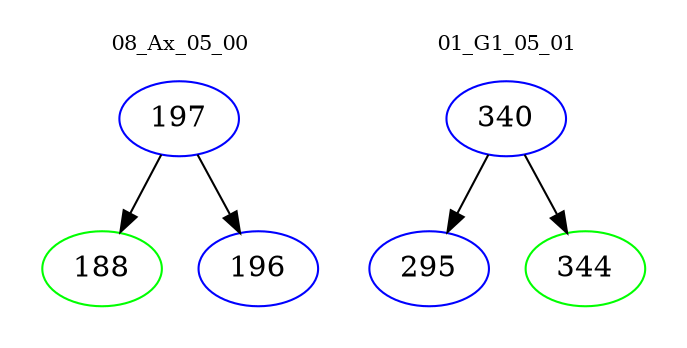 digraph{
subgraph cluster_0 {
color = white
label = "08_Ax_05_00";
fontsize=10;
T0_197 [label="197", color="blue"]
T0_197 -> T0_188 [color="black"]
T0_188 [label="188", color="green"]
T0_197 -> T0_196 [color="black"]
T0_196 [label="196", color="blue"]
}
subgraph cluster_1 {
color = white
label = "01_G1_05_01";
fontsize=10;
T1_340 [label="340", color="blue"]
T1_340 -> T1_295 [color="black"]
T1_295 [label="295", color="blue"]
T1_340 -> T1_344 [color="black"]
T1_344 [label="344", color="green"]
}
}
